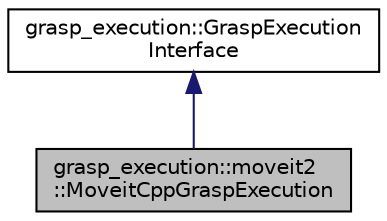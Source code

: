 digraph "grasp_execution::moveit2::MoveitCppGraspExecution"
{
 // LATEX_PDF_SIZE
  edge [fontname="Helvetica",fontsize="10",labelfontname="Helvetica",labelfontsize="10"];
  node [fontname="Helvetica",fontsize="10",shape=record];
  Node1 [label="grasp_execution::moveit2\l::MoveitCppGraspExecution",height=0.2,width=0.4,color="black", fillcolor="grey75", style="filled", fontcolor="black",tooltip=" "];
  Node2 -> Node1 [dir="back",color="midnightblue",fontsize="10",style="solid",fontname="Helvetica"];
  Node2 [label="grasp_execution::GraspExecution\lInterface",height=0.2,width=0.4,color="black", fillcolor="white", style="filled",URL="$classgrasp__execution_1_1GraspExecutionInterface.html",tooltip=" "];
}

